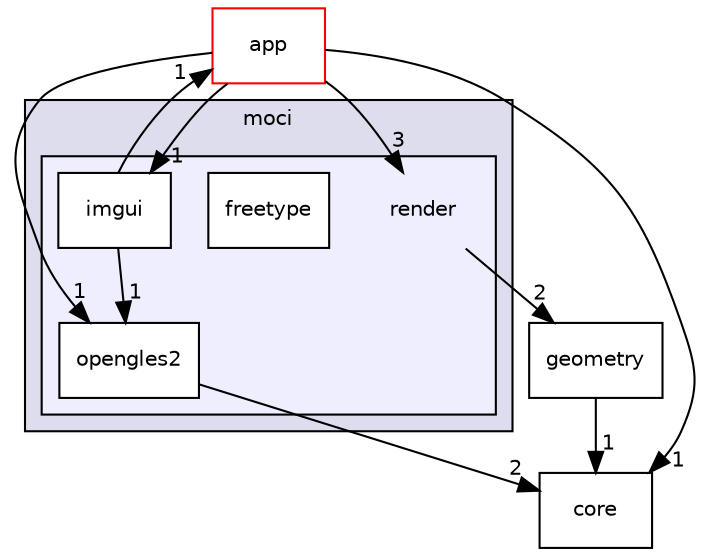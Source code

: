 digraph "/home/travis/build/tobanteAudio/moci/moci/moci/render" {
  compound=true
  node [ fontsize="10", fontname="Helvetica"];
  edge [ labelfontsize="10", labelfontname="Helvetica"];
  subgraph clusterdir_333a267e1f4f4a8648b19d505e67864a {
    graph [ bgcolor="#ddddee", pencolor="black", label="moci" fontname="Helvetica", fontsize="10", URL="dir_333a267e1f4f4a8648b19d505e67864a.html"]
  subgraph clusterdir_c301b679d30187b36c8d823e7fedae1a {
    graph [ bgcolor="#eeeeff", pencolor="black", label="" URL="dir_c301b679d30187b36c8d823e7fedae1a.html"];
    dir_c301b679d30187b36c8d823e7fedae1a [shape=plaintext label="render"];
    dir_58662fa0c809a714c55e6061348b526f [shape=box label="freetype" color="black" fillcolor="white" style="filled" URL="dir_58662fa0c809a714c55e6061348b526f.html"];
    dir_cea4c83637b67fe038e660438d8b86c5 [shape=box label="imgui" color="black" fillcolor="white" style="filled" URL="dir_cea4c83637b67fe038e660438d8b86c5.html"];
    dir_ea0cfdb18919a7a6ea921466a42b4085 [shape=box label="opengles2" color="black" fillcolor="white" style="filled" URL="dir_ea0cfdb18919a7a6ea921466a42b4085.html"];
  }
  }
  dir_a5d68fd60807d249c924c5f8088b8941 [shape=box label="core" URL="dir_a5d68fd60807d249c924c5f8088b8941.html"];
  dir_15dcee423ef121424dc044f8de3e0294 [shape=box label="geometry" URL="dir_15dcee423ef121424dc044f8de3e0294.html"];
  dir_6931d1861614ee5fd1016491d440b476 [shape=box label="app" fillcolor="white" style="filled" color="red" URL="dir_6931d1861614ee5fd1016491d440b476.html"];
  dir_c301b679d30187b36c8d823e7fedae1a->dir_15dcee423ef121424dc044f8de3e0294 [headlabel="2", labeldistance=1.5 headhref="dir_000011_000007.html"];
  dir_ea0cfdb18919a7a6ea921466a42b4085->dir_a5d68fd60807d249c924c5f8088b8941 [headlabel="2", labeldistance=1.5 headhref="dir_000012_000005.html"];
  dir_cea4c83637b67fe038e660438d8b86c5->dir_ea0cfdb18919a7a6ea921466a42b4085 [headlabel="1", labeldistance=1.5 headhref="dir_000014_000012.html"];
  dir_cea4c83637b67fe038e660438d8b86c5->dir_6931d1861614ee5fd1016491d440b476 [headlabel="1", labeldistance=1.5 headhref="dir_000014_000002.html"];
  dir_15dcee423ef121424dc044f8de3e0294->dir_a5d68fd60807d249c924c5f8088b8941 [headlabel="1", labeldistance=1.5 headhref="dir_000007_000005.html"];
  dir_6931d1861614ee5fd1016491d440b476->dir_c301b679d30187b36c8d823e7fedae1a [headlabel="3", labeldistance=1.5 headhref="dir_000002_000011.html"];
  dir_6931d1861614ee5fd1016491d440b476->dir_ea0cfdb18919a7a6ea921466a42b4085 [headlabel="1", labeldistance=1.5 headhref="dir_000002_000012.html"];
  dir_6931d1861614ee5fd1016491d440b476->dir_a5d68fd60807d249c924c5f8088b8941 [headlabel="1", labeldistance=1.5 headhref="dir_000002_000005.html"];
  dir_6931d1861614ee5fd1016491d440b476->dir_cea4c83637b67fe038e660438d8b86c5 [headlabel="1", labeldistance=1.5 headhref="dir_000002_000014.html"];
}
